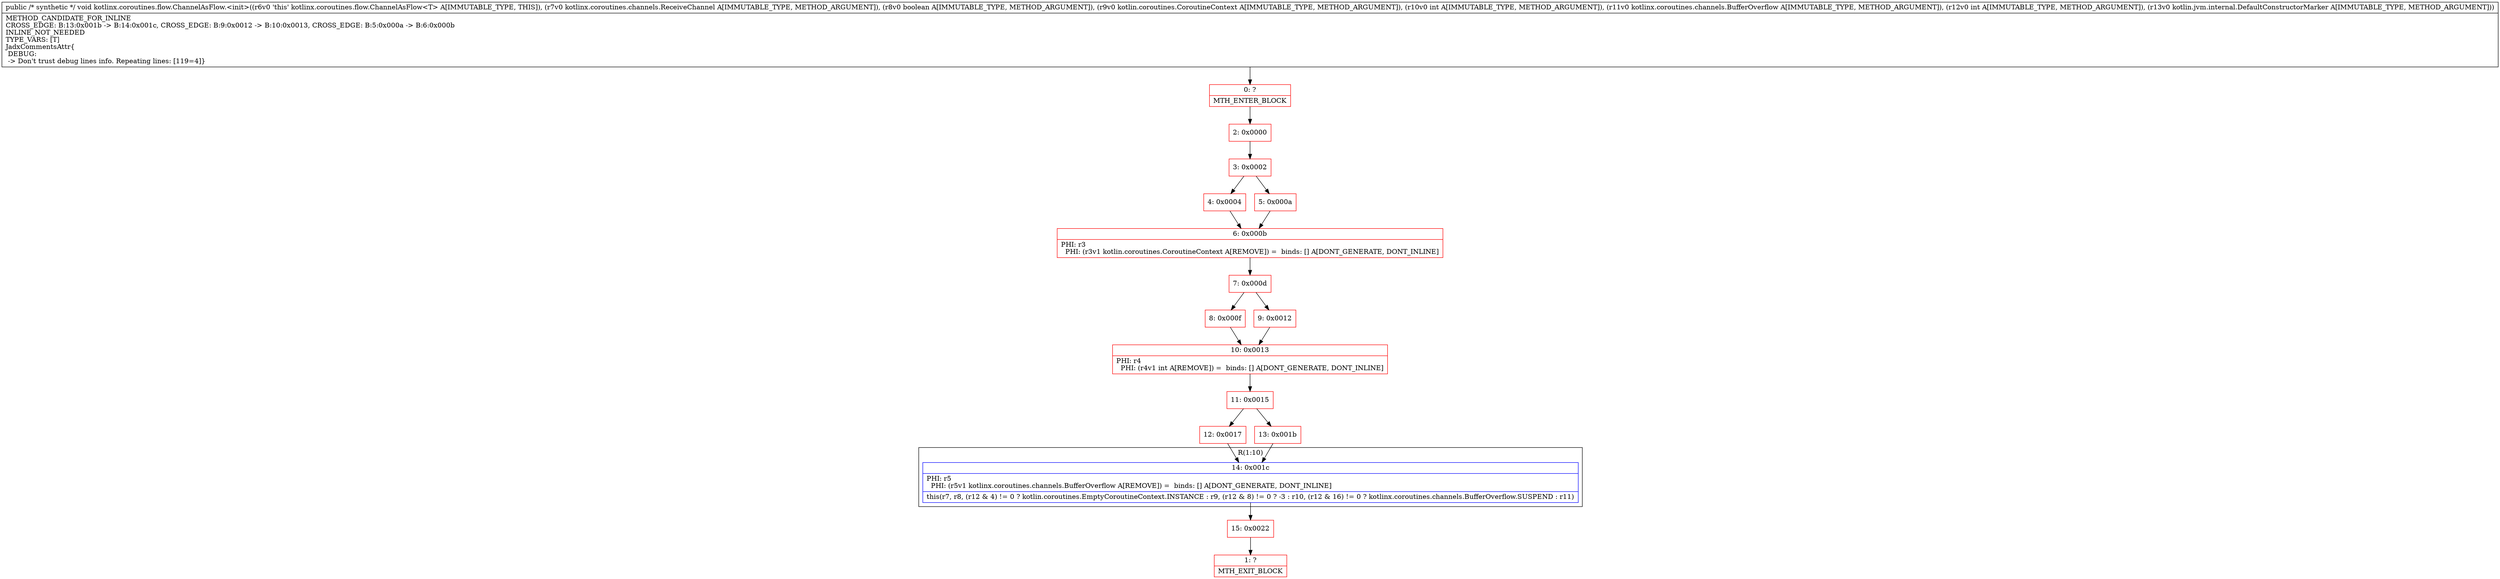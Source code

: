 digraph "CFG forkotlinx.coroutines.flow.ChannelAsFlow.\<init\>(Lkotlinx\/coroutines\/channels\/ReceiveChannel;ZLkotlin\/coroutines\/CoroutineContext;ILkotlinx\/coroutines\/channels\/BufferOverflow;ILkotlin\/jvm\/internal\/DefaultConstructorMarker;)V" {
subgraph cluster_Region_1590825243 {
label = "R(1:10)";
node [shape=record,color=blue];
Node_14 [shape=record,label="{14\:\ 0x001c|PHI: r5 \l  PHI: (r5v1 kotlinx.coroutines.channels.BufferOverflow A[REMOVE]) =  binds: [] A[DONT_GENERATE, DONT_INLINE]\l|this(r7, r8, (r12 & 4) != 0 ? kotlin.coroutines.EmptyCoroutineContext.INSTANCE : r9, (r12 & 8) != 0 ? \-3 : r10, (r12 & 16) != 0 ? kotlinx.coroutines.channels.BufferOverflow.SUSPEND : r11)\l}"];
}
Node_0 [shape=record,color=red,label="{0\:\ ?|MTH_ENTER_BLOCK\l}"];
Node_2 [shape=record,color=red,label="{2\:\ 0x0000}"];
Node_3 [shape=record,color=red,label="{3\:\ 0x0002}"];
Node_4 [shape=record,color=red,label="{4\:\ 0x0004}"];
Node_6 [shape=record,color=red,label="{6\:\ 0x000b|PHI: r3 \l  PHI: (r3v1 kotlin.coroutines.CoroutineContext A[REMOVE]) =  binds: [] A[DONT_GENERATE, DONT_INLINE]\l}"];
Node_7 [shape=record,color=red,label="{7\:\ 0x000d}"];
Node_8 [shape=record,color=red,label="{8\:\ 0x000f}"];
Node_10 [shape=record,color=red,label="{10\:\ 0x0013|PHI: r4 \l  PHI: (r4v1 int A[REMOVE]) =  binds: [] A[DONT_GENERATE, DONT_INLINE]\l}"];
Node_11 [shape=record,color=red,label="{11\:\ 0x0015}"];
Node_12 [shape=record,color=red,label="{12\:\ 0x0017}"];
Node_15 [shape=record,color=red,label="{15\:\ 0x0022}"];
Node_1 [shape=record,color=red,label="{1\:\ ?|MTH_EXIT_BLOCK\l}"];
Node_13 [shape=record,color=red,label="{13\:\ 0x001b}"];
Node_9 [shape=record,color=red,label="{9\:\ 0x0012}"];
Node_5 [shape=record,color=red,label="{5\:\ 0x000a}"];
MethodNode[shape=record,label="{public \/* synthetic *\/ void kotlinx.coroutines.flow.ChannelAsFlow.\<init\>((r6v0 'this' kotlinx.coroutines.flow.ChannelAsFlow\<T\> A[IMMUTABLE_TYPE, THIS]), (r7v0 kotlinx.coroutines.channels.ReceiveChannel A[IMMUTABLE_TYPE, METHOD_ARGUMENT]), (r8v0 boolean A[IMMUTABLE_TYPE, METHOD_ARGUMENT]), (r9v0 kotlin.coroutines.CoroutineContext A[IMMUTABLE_TYPE, METHOD_ARGUMENT]), (r10v0 int A[IMMUTABLE_TYPE, METHOD_ARGUMENT]), (r11v0 kotlinx.coroutines.channels.BufferOverflow A[IMMUTABLE_TYPE, METHOD_ARGUMENT]), (r12v0 int A[IMMUTABLE_TYPE, METHOD_ARGUMENT]), (r13v0 kotlin.jvm.internal.DefaultConstructorMarker A[IMMUTABLE_TYPE, METHOD_ARGUMENT]))  | METHOD_CANDIDATE_FOR_INLINE\lCROSS_EDGE: B:13:0x001b \-\> B:14:0x001c, CROSS_EDGE: B:9:0x0012 \-\> B:10:0x0013, CROSS_EDGE: B:5:0x000a \-\> B:6:0x000b\lINLINE_NOT_NEEDED\lTYPE_VARS: [T]\lJadxCommentsAttr\{\l DEBUG: \l \-\> Don't trust debug lines info. Repeating lines: [119=4]\}\l}"];
MethodNode -> Node_0;Node_14 -> Node_15;
Node_0 -> Node_2;
Node_2 -> Node_3;
Node_3 -> Node_4;
Node_3 -> Node_5;
Node_4 -> Node_6;
Node_6 -> Node_7;
Node_7 -> Node_8;
Node_7 -> Node_9;
Node_8 -> Node_10;
Node_10 -> Node_11;
Node_11 -> Node_12;
Node_11 -> Node_13;
Node_12 -> Node_14;
Node_15 -> Node_1;
Node_13 -> Node_14;
Node_9 -> Node_10;
Node_5 -> Node_6;
}

